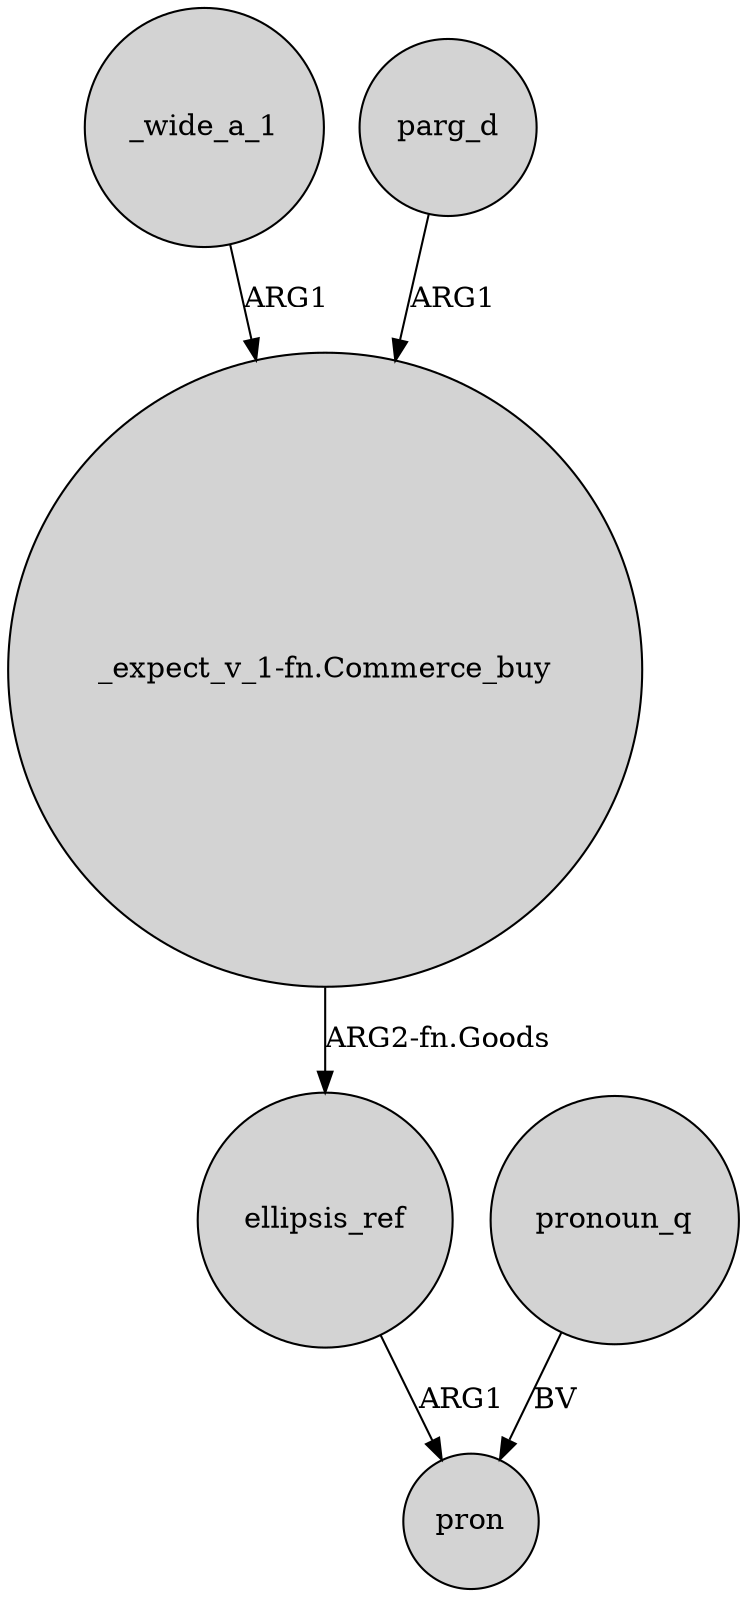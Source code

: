 digraph {
	node [shape=circle style=filled]
	_wide_a_1 -> "_expect_v_1-fn.Commerce_buy" [label=ARG1]
	ellipsis_ref -> pron [label=ARG1]
	parg_d -> "_expect_v_1-fn.Commerce_buy" [label=ARG1]
	pronoun_q -> pron [label=BV]
	"_expect_v_1-fn.Commerce_buy" -> ellipsis_ref [label="ARG2-fn.Goods"]
}
